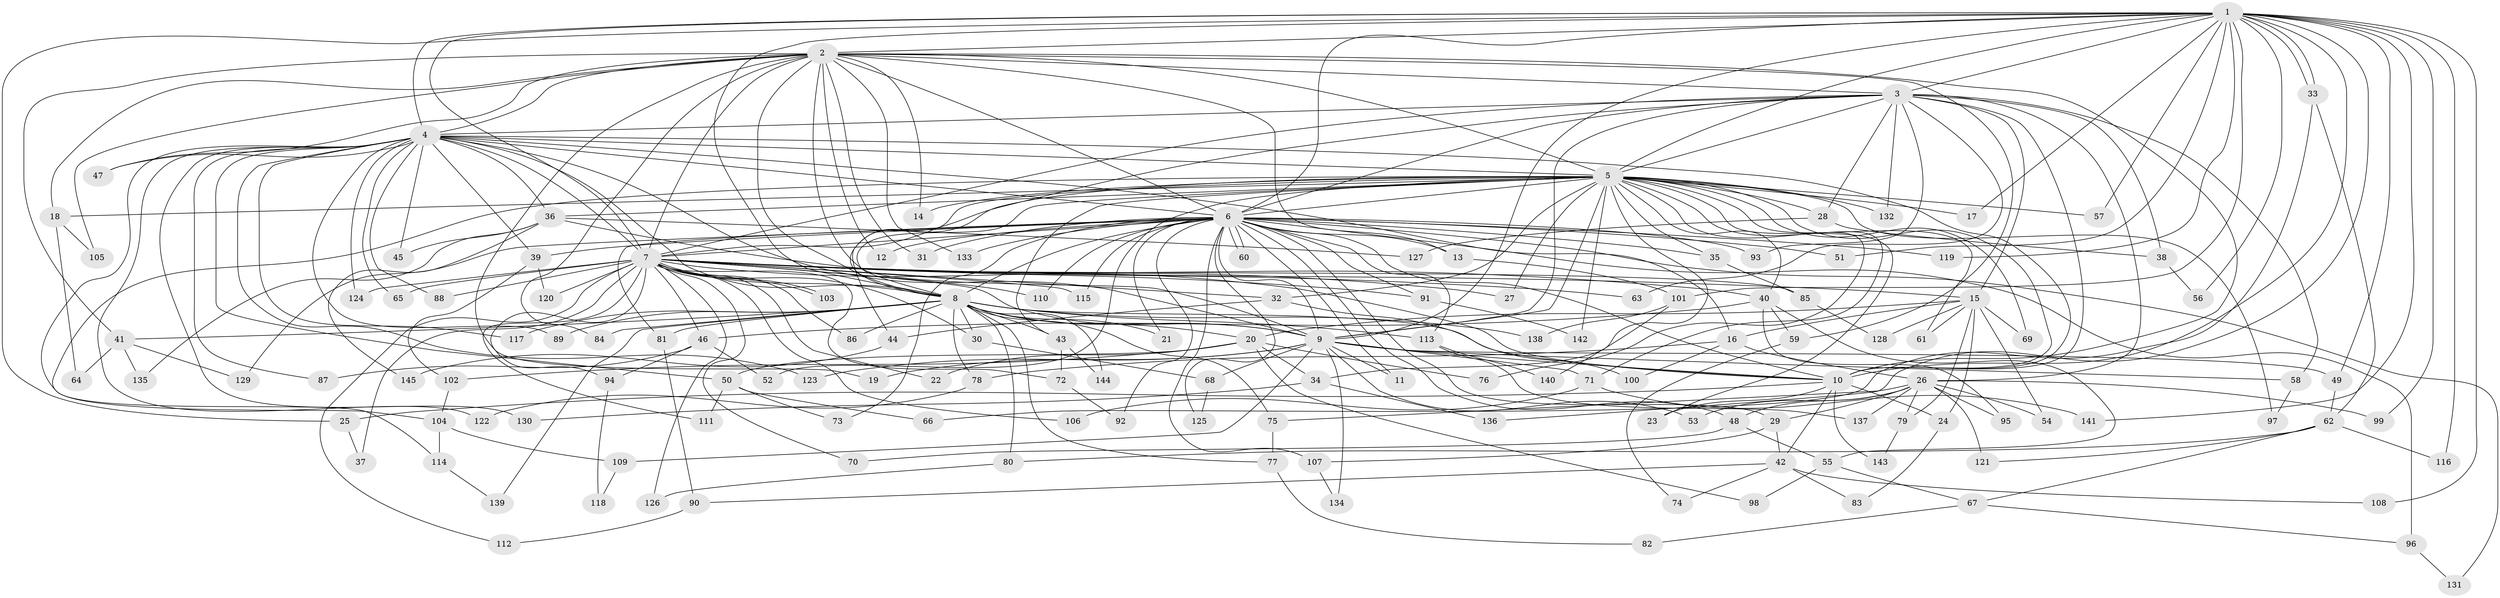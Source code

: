 // coarse degree distribution, {22: 0.022727272727272728, 17: 0.022727272727272728, 14: 0.022727272727272728, 10: 0.011363636363636364, 32: 0.011363636363636364, 28: 0.011363636363636364, 2: 0.5, 3: 0.18181818181818182, 23: 0.011363636363636364, 6: 0.03409090909090909, 4: 0.07954545454545454, 7: 0.011363636363636364, 15: 0.011363636363636364, 5: 0.022727272727272728, 8: 0.011363636363636364, 1: 0.03409090909090909}
// Generated by graph-tools (version 1.1) at 2025/49/03/04/25 22:49:56]
// undirected, 145 vertices, 315 edges
graph export_dot {
  node [color=gray90,style=filled];
  1;
  2;
  3;
  4;
  5;
  6;
  7;
  8;
  9;
  10;
  11;
  12;
  13;
  14;
  15;
  16;
  17;
  18;
  19;
  20;
  21;
  22;
  23;
  24;
  25;
  26;
  27;
  28;
  29;
  30;
  31;
  32;
  33;
  34;
  35;
  36;
  37;
  38;
  39;
  40;
  41;
  42;
  43;
  44;
  45;
  46;
  47;
  48;
  49;
  50;
  51;
  52;
  53;
  54;
  55;
  56;
  57;
  58;
  59;
  60;
  61;
  62;
  63;
  64;
  65;
  66;
  67;
  68;
  69;
  70;
  71;
  72;
  73;
  74;
  75;
  76;
  77;
  78;
  79;
  80;
  81;
  82;
  83;
  84;
  85;
  86;
  87;
  88;
  89;
  90;
  91;
  92;
  93;
  94;
  95;
  96;
  97;
  98;
  99;
  100;
  101;
  102;
  103;
  104;
  105;
  106;
  107;
  108;
  109;
  110;
  111;
  112;
  113;
  114;
  115;
  116;
  117;
  118;
  119;
  120;
  121;
  122;
  123;
  124;
  125;
  126;
  127;
  128;
  129;
  130;
  131;
  132;
  133;
  134;
  135;
  136;
  137;
  138;
  139;
  140;
  141;
  142;
  143;
  144;
  145;
  1 -- 2;
  1 -- 3;
  1 -- 4;
  1 -- 5;
  1 -- 6;
  1 -- 7;
  1 -- 8;
  1 -- 9;
  1 -- 10;
  1 -- 17;
  1 -- 25;
  1 -- 33;
  1 -- 33;
  1 -- 49;
  1 -- 51;
  1 -- 56;
  1 -- 57;
  1 -- 99;
  1 -- 101;
  1 -- 108;
  1 -- 116;
  1 -- 119;
  1 -- 136;
  1 -- 141;
  2 -- 3;
  2 -- 4;
  2 -- 5;
  2 -- 6;
  2 -- 7;
  2 -- 8;
  2 -- 9;
  2 -- 10;
  2 -- 12;
  2 -- 13;
  2 -- 14;
  2 -- 18;
  2 -- 19;
  2 -- 31;
  2 -- 41;
  2 -- 47;
  2 -- 59;
  2 -- 84;
  2 -- 105;
  2 -- 133;
  3 -- 4;
  3 -- 5;
  3 -- 6;
  3 -- 7;
  3 -- 8;
  3 -- 9;
  3 -- 10;
  3 -- 15;
  3 -- 26;
  3 -- 28;
  3 -- 38;
  3 -- 58;
  3 -- 63;
  3 -- 93;
  3 -- 132;
  4 -- 5;
  4 -- 6;
  4 -- 7;
  4 -- 8;
  4 -- 9;
  4 -- 10;
  4 -- 16;
  4 -- 36;
  4 -- 39;
  4 -- 45;
  4 -- 47;
  4 -- 50;
  4 -- 65;
  4 -- 87;
  4 -- 88;
  4 -- 89;
  4 -- 104;
  4 -- 117;
  4 -- 122;
  4 -- 123;
  4 -- 124;
  4 -- 130;
  5 -- 6;
  5 -- 7;
  5 -- 8;
  5 -- 9;
  5 -- 10;
  5 -- 14;
  5 -- 17;
  5 -- 18;
  5 -- 23;
  5 -- 27;
  5 -- 28;
  5 -- 32;
  5 -- 34;
  5 -- 35;
  5 -- 36;
  5 -- 40;
  5 -- 43;
  5 -- 44;
  5 -- 52;
  5 -- 57;
  5 -- 61;
  5 -- 69;
  5 -- 71;
  5 -- 76;
  5 -- 97;
  5 -- 114;
  5 -- 132;
  5 -- 142;
  6 -- 7;
  6 -- 8;
  6 -- 9;
  6 -- 10;
  6 -- 11;
  6 -- 12;
  6 -- 13;
  6 -- 21;
  6 -- 29;
  6 -- 31;
  6 -- 35;
  6 -- 39;
  6 -- 48;
  6 -- 51;
  6 -- 60;
  6 -- 60;
  6 -- 73;
  6 -- 81;
  6 -- 91;
  6 -- 92;
  6 -- 93;
  6 -- 96;
  6 -- 107;
  6 -- 110;
  6 -- 113;
  6 -- 115;
  6 -- 119;
  6 -- 125;
  6 -- 129;
  6 -- 131;
  6 -- 133;
  7 -- 8;
  7 -- 9;
  7 -- 10;
  7 -- 15;
  7 -- 22;
  7 -- 27;
  7 -- 30;
  7 -- 32;
  7 -- 37;
  7 -- 40;
  7 -- 46;
  7 -- 63;
  7 -- 65;
  7 -- 70;
  7 -- 72;
  7 -- 86;
  7 -- 88;
  7 -- 91;
  7 -- 94;
  7 -- 103;
  7 -- 103;
  7 -- 106;
  7 -- 110;
  7 -- 111;
  7 -- 112;
  7 -- 115;
  7 -- 120;
  7 -- 124;
  7 -- 126;
  8 -- 9;
  8 -- 10;
  8 -- 20;
  8 -- 21;
  8 -- 30;
  8 -- 41;
  8 -- 43;
  8 -- 75;
  8 -- 77;
  8 -- 78;
  8 -- 80;
  8 -- 81;
  8 -- 84;
  8 -- 86;
  8 -- 89;
  8 -- 113;
  8 -- 117;
  8 -- 138;
  8 -- 139;
  8 -- 144;
  9 -- 10;
  9 -- 11;
  9 -- 19;
  9 -- 49;
  9 -- 53;
  9 -- 58;
  9 -- 68;
  9 -- 71;
  9 -- 109;
  9 -- 123;
  9 -- 134;
  10 -- 23;
  10 -- 24;
  10 -- 25;
  10 -- 42;
  10 -- 143;
  13 -- 101;
  15 -- 16;
  15 -- 20;
  15 -- 24;
  15 -- 54;
  15 -- 61;
  15 -- 69;
  15 -- 79;
  15 -- 128;
  16 -- 26;
  16 -- 78;
  16 -- 100;
  18 -- 64;
  18 -- 105;
  20 -- 22;
  20 -- 34;
  20 -- 50;
  20 -- 76;
  20 -- 98;
  20 -- 102;
  24 -- 83;
  25 -- 37;
  26 -- 29;
  26 -- 48;
  26 -- 53;
  26 -- 54;
  26 -- 75;
  26 -- 79;
  26 -- 95;
  26 -- 99;
  26 -- 121;
  26 -- 137;
  28 -- 38;
  28 -- 127;
  29 -- 42;
  29 -- 107;
  30 -- 68;
  32 -- 44;
  32 -- 100;
  33 -- 62;
  33 -- 66;
  34 -- 130;
  34 -- 136;
  35 -- 85;
  36 -- 45;
  36 -- 85;
  36 -- 127;
  36 -- 135;
  36 -- 145;
  38 -- 56;
  39 -- 102;
  39 -- 120;
  40 -- 46;
  40 -- 55;
  40 -- 59;
  40 -- 95;
  41 -- 64;
  41 -- 129;
  41 -- 135;
  42 -- 74;
  42 -- 83;
  42 -- 90;
  42 -- 108;
  43 -- 72;
  43 -- 144;
  44 -- 145;
  46 -- 52;
  46 -- 87;
  46 -- 94;
  48 -- 55;
  48 -- 70;
  49 -- 62;
  50 -- 66;
  50 -- 73;
  50 -- 111;
  55 -- 67;
  55 -- 98;
  58 -- 97;
  59 -- 74;
  62 -- 67;
  62 -- 80;
  62 -- 116;
  62 -- 121;
  67 -- 82;
  67 -- 96;
  68 -- 125;
  71 -- 106;
  71 -- 141;
  72 -- 92;
  75 -- 77;
  77 -- 82;
  78 -- 122;
  79 -- 143;
  80 -- 126;
  81 -- 90;
  85 -- 128;
  90 -- 112;
  91 -- 142;
  94 -- 118;
  96 -- 131;
  101 -- 138;
  101 -- 140;
  102 -- 104;
  104 -- 109;
  104 -- 114;
  107 -- 134;
  109 -- 118;
  113 -- 137;
  113 -- 140;
  114 -- 139;
}
